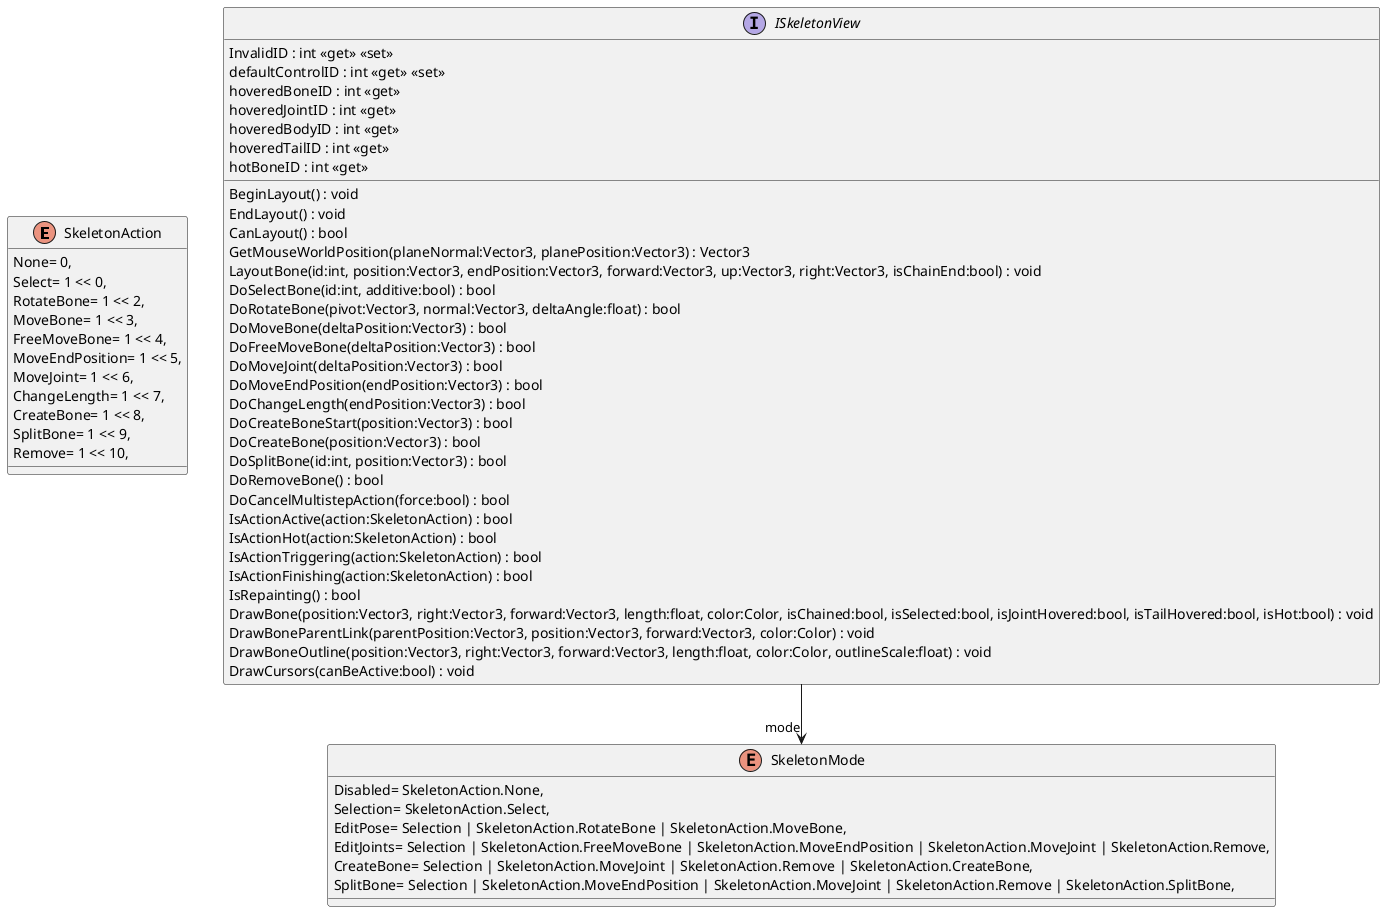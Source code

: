@startuml
enum SkeletonAction {
    None= 0,
    Select= 1 << 0,
    RotateBone= 1 << 2,
    MoveBone= 1 << 3,
    FreeMoveBone= 1 << 4,
    MoveEndPosition= 1 << 5,
    MoveJoint= 1 << 6,
    ChangeLength= 1 << 7,
    CreateBone= 1 << 8,
    SplitBone= 1 << 9,
    Remove= 1 << 10,
}
enum SkeletonMode {
    Disabled= SkeletonAction.None,
    Selection= SkeletonAction.Select,
    EditPose= Selection | SkeletonAction.RotateBone | SkeletonAction.MoveBone,
    EditJoints= Selection | SkeletonAction.FreeMoveBone | SkeletonAction.MoveEndPosition | SkeletonAction.MoveJoint | SkeletonAction.Remove,
    CreateBone= Selection | SkeletonAction.MoveJoint | SkeletonAction.Remove | SkeletonAction.CreateBone,
    SplitBone= Selection | SkeletonAction.MoveEndPosition | SkeletonAction.MoveJoint | SkeletonAction.Remove | SkeletonAction.SplitBone,
}
interface ISkeletonView {
    InvalidID : int <<get>> <<set>>
    defaultControlID : int <<get>> <<set>>
    hoveredBoneID : int <<get>>
    hoveredJointID : int <<get>>
    hoveredBodyID : int <<get>>
    hoveredTailID : int <<get>>
    hotBoneID : int <<get>>
    BeginLayout() : void
    EndLayout() : void
    CanLayout() : bool
    GetMouseWorldPosition(planeNormal:Vector3, planePosition:Vector3) : Vector3
    LayoutBone(id:int, position:Vector3, endPosition:Vector3, forward:Vector3, up:Vector3, right:Vector3, isChainEnd:bool) : void
    DoSelectBone(id:int, additive:bool) : bool
    DoRotateBone(pivot:Vector3, normal:Vector3, deltaAngle:float) : bool
    DoMoveBone(deltaPosition:Vector3) : bool
    DoFreeMoveBone(deltaPosition:Vector3) : bool
    DoMoveJoint(deltaPosition:Vector3) : bool
    DoMoveEndPosition(endPosition:Vector3) : bool
    DoChangeLength(endPosition:Vector3) : bool
    DoCreateBoneStart(position:Vector3) : bool
    DoCreateBone(position:Vector3) : bool
    DoSplitBone(id:int, position:Vector3) : bool
    DoRemoveBone() : bool
    DoCancelMultistepAction(force:bool) : bool
    IsActionActive(action:SkeletonAction) : bool
    IsActionHot(action:SkeletonAction) : bool
    IsActionTriggering(action:SkeletonAction) : bool
    IsActionFinishing(action:SkeletonAction) : bool
    IsRepainting() : bool
    DrawBone(position:Vector3, right:Vector3, forward:Vector3, length:float, color:Color, isChained:bool, isSelected:bool, isJointHovered:bool, isTailHovered:bool, isHot:bool) : void
    DrawBoneParentLink(parentPosition:Vector3, position:Vector3, forward:Vector3, color:Color) : void
    DrawBoneOutline(position:Vector3, right:Vector3, forward:Vector3, length:float, color:Color, outlineScale:float) : void
    DrawCursors(canBeActive:bool) : void
}
ISkeletonView --> "mode" SkeletonMode
@enduml
